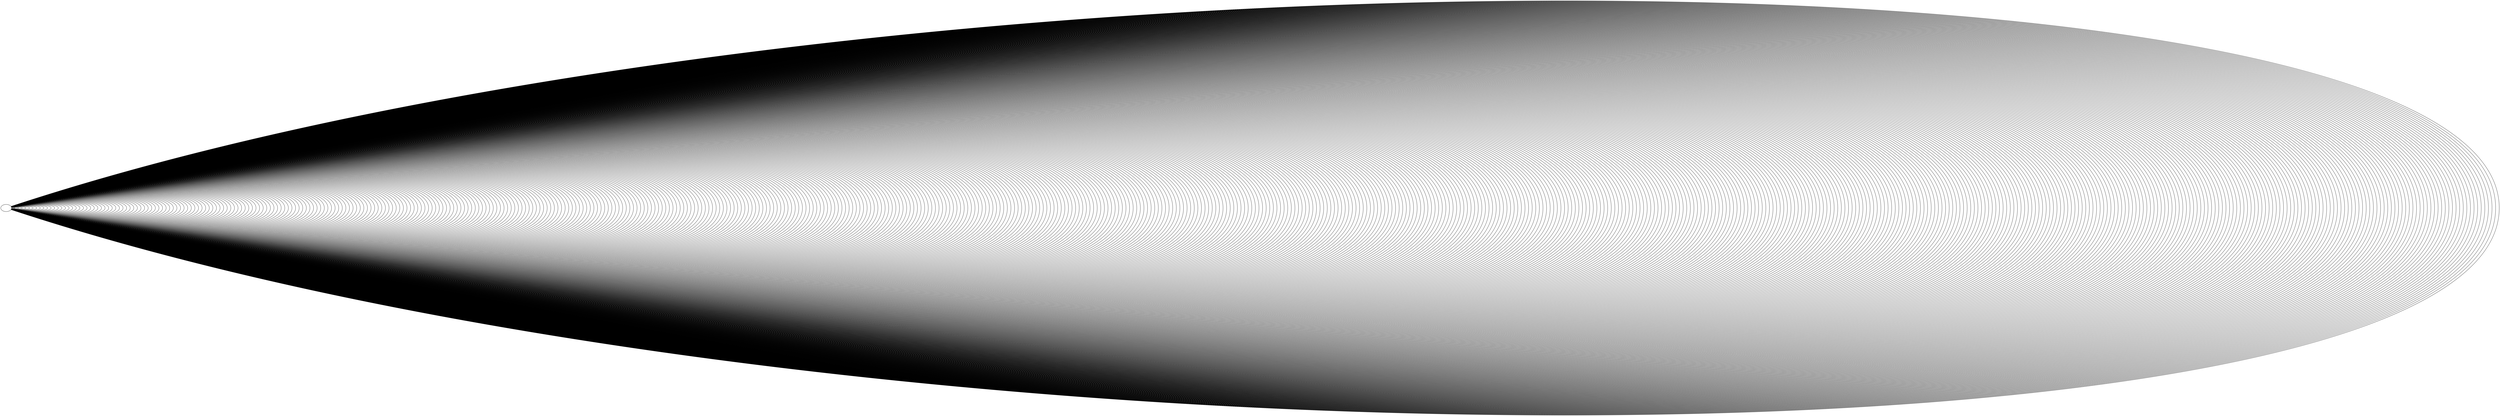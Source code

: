 graph G {
"" [node_id=0, value=0];
"" [node_id=1, value=0];
"" [node_id=2, value=0];
"" [node_id=3, value=0];
"" [node_id=4, value=0];
"" [node_id=5, value=0];
"" [node_id=6, value=0];
"" [node_id=7, value=0];
"" [node_id=8, value=2308726347266090031];
"" [node_id=9, value=738134541413396284];
"" [node_id=10, value=4495001864733932596];
"" [node_id=11, value=7022344801894544702];
"" [node_id=12, value=8386094135177002530];
"" [node_id=13, value=7017786055021437540];
"" [node_id=14, value=7219054939956470889];
"" [node_id=15, value=3403658357413013855];
"" [node_id=16, value=7306087014531342368];
"" [node_id=17, value=7939630776753070090];
"" [node_id=18, value=2314885530451337588];
"" [node_id=19, value=2308726347266090031];
"" [node_id=20, value=7022344801894545714];
"" [node_id=21, value=7219054905414001252];
"" [node_id=22, value=3545245649105149797];
"" [node_id=23, value=2478221553404505966];
"" [node_id=24, value=6874010836002815353];
"" [node_id=25, value=8029392833073212192];
"" [node_id=26, value=4429683219274757217];
"" [node_id=27, value=7719276913791089696];
"" [node_id=28, value=8386094190540365856];
"" [node_id=29, value=4332498163880435722];
"" [node_id=30, value=2314885530451321401];
"" [node_id=31, value=2308726075539333693];
"" [node_id=32, value=738134541413396284];
"" [node_id=33, value=8386094135176738622];
"" [node_id=34, value=3403651730743911529];
"" [node_id=35, value=3980656935302030692];
"" [node_id=36, value=7235419165428772386];
"" [node_id=37, value=7306087014313326949];
"" [node_id=38, value=7935973084982091873];
"" [node_id=39, value=8747515638055199076];
"" [node_id=40, value=2333274043596939296];
"" [node_id=41, value=7017800228025671712];
"" [node_id=42, value=2314885530818447934];
"" [node_id=43, value=2314885436832625208];
"" [node_id=44, value=738064992315784548];
"" [node_id=45, value=3762795135741010021];
"" [node_id=46, value=4423776321845620590];
"" [node_id=47, value=2334382411615051808];
"" [node_id=48, value=8029421294323769354];
"" [node_id=49, value=2314885530451338596];
"" [node_id=50, value=2308726364178443823];
"" [node_id=51, value=7306087014531342368];
"" [node_id=52, value=7939630776753070090];
"" [node_id=53, value=2314885530451337588];
"" [node_id=54, value=2308726347266090031];
"" [node_id=55, value=7022344801894544185];
"" [node_id=56, value=7219054922694533732];
"" [node_id=57, value=3835164875117125477];
"" [node_id=58, value=2478221553404505966];
"" [node_id=59, value=6874010836002815353];
"" [node_id=60, value=8029392833073212192];
"" [node_id=61, value=4429683219274757217];
"" [node_id=62, value=2333274043596939296];
"" [node_id=63, value=4332498163880435722];
"" [node_id=64, value=7306934683317576245];
"" [node_id=65, value=2467239648665366387];
"" [node_id=66, value=2334385662754299936];
"" [node_id=67, value=2314861470663320118];
"" [node_id=68, value=3540459827193410145];
"" [node_id=69, value=8367725723552408931];
"" [node_id=70, value=8247620832854370148];
"" [node_id=71, value=7294740818783373886];
"" [node_id=72, value=3395751722401021300];
"" [node_id=73, value=7306934683317576246];
"" [node_id=74, value=2467239648665366387];
"" [node_id=75, value=7306919306395131936];
"" [node_id=76, value=2308726131104298801];
"" [node_id=77, value=2467256149744968052];
"" [node_id=78, value=2315473778620326770];
"" [node_id=79, value=8295742008356846624];
"" [node_id=80, value=2308726131104298545];
"" [node_id=81, value=2467256149744968052];
"" [node_id=82, value=2315474878131954546];
"" [node_id=83, value=8462108807829873765];
"" [node_id=84, value=4332498163879001647];
"" [node_id=85, value=3616725998884906343];
"" [node_id=86, value=8367725732142343523];
"" [node_id=87, value=8462108807829873765];
"" [node_id=88, value=4332498163879001647];
"" [node_id=89, value=2315466176072610917];
"" [node_id=90, value=7454127484634806562];
"" [node_id=91, value=7305808869231632485];
"" [node_id=92, value=7294740818783373886];
"" [node_id=93, value=2464375140812875111];
"" [node_id=94, value=8367725698032483685];
"" [node_id=95, value=8030798180430144828];
"" [node_id=96, value=2314861470663320114];
"" [node_id=97, value=4428275828587066400];
"" [node_id=98, value=3540459762736067951];
"" [node_id=99, value=7306919306395131936];
"" [node_id=100, value=4480835485534003773];
"" [node_id=101, value=8241996474426143010];
"" [node_id=102, value=8462108807829873765];
"" [node_id=103, value=2308726131104297009];
"" [node_id=104, value=8387223622006349858];
"" [node_id=105, value=2467239648665366387];
"" [node_id=106, value=7450190992489062432];
"" [node_id=107, value=3395751709549673844];
"" [node_id=108, value=8241996474426274082];
"" [node_id=109, value=7165919078633203047];
"" [node_id=110, value=4332498163879001647];
"" [node_id=111, value=4122520156245419890];
"" [node_id=112, value=2315469444542719331];
"" [node_id=113, value=8030798180430144828];
"" [node_id=114, value=738079203994775857];
"" [node_id=115, value=7306934683317576244];
"" [node_id=116, value=4424051552209040160];
"" [node_id=117, value=7234254485116166154];
"" [node_id=118, value=2315468375095866469];
"" [node_id=119, value=8367725715212352869];
""--"" ;
""--"" ;
""--"" ;
""--"" ;
""--"" ;
""--"" ;
""--"" ;
""--"" ;
""--"" ;
""--"" ;
""--"" ;
""--"" ;
""--"" ;
""--"" ;
""--"" ;
""--"" ;
""--"" ;
""--"" ;
""--"" ;
""--"" ;
""--"" ;
""--"" ;
""--"" ;
""--"" ;
""--"" ;
""--"" ;
""--"" ;
""--"" ;
""--"" ;
""--"" ;
""--"" ;
""--"" ;
""--"" ;
""--"" ;
""--"" ;
""--"" ;
""--"" ;
""--"" ;
""--"" ;
""--"" ;
""--"" ;
""--"" ;
""--"" ;
""--"" ;
""--"" ;
""--"" ;
""--"" ;
""--"" ;
""--"" ;
""--"" ;
""--"" ;
""--"" ;
""--"" ;
""--"" ;
""--"" ;
""--"" ;
""--"" ;
""--"" ;
""--"" ;
""--"" ;
""--"" ;
""--"" ;
""--"" ;
""--"" ;
""--"" ;
""--"" ;
""--"" ;
""--"" ;
""--"" ;
""--"" ;
""--"" ;
""--"" ;
""--"" ;
""--"" ;
""--"" ;
""--"" ;
""--"" ;
""--"" ;
""--"" ;
""--"" ;
""--"" ;
""--"" ;
""--"" ;
""--"" ;
""--"" ;
""--"" ;
""--"" ;
""--"" ;
""--"" ;
""--"" ;
""--"" ;
""--"" ;
""--"" ;
""--"" ;
""--"" ;
""--"" ;
""--"" ;
""--"" ;
""--"" ;
""--"" ;
""--"" ;
""--"" ;
""--"" ;
""--"" ;
""--"" ;
""--"" ;
""--"" ;
""--"" ;
""--"" ;
""--"" ;
""--"" ;
""--"" ;
""--"" ;
""--"" ;
""--"" ;
""--"" ;
""--"" ;
""--"" ;
""--"" ;
""--"" ;
""--"" ;
""--"" ;
""--"" ;
""--"" ;
""--"" ;
""--"" ;
""--"" ;
""--"" ;
""--"" ;
""--"" ;
""--"" ;
""--"" ;
""--"" ;
""--"" ;
""--"" ;
""--"" ;
""--"" ;
""--"" ;
""--"" ;
""--"" ;
""--"" ;
""--"" ;
""--"" ;
""--"" ;
""--"" ;
""--"" ;
""--"" ;
""--"" ;
""--"" ;
""--"" ;
""--"" ;
""--"" ;
""--"" ;
""--"" ;
""--"" ;
""--"" ;
""--"" ;
""--"" ;
""--"" ;
""--"" ;
""--"" ;
""--"" ;
""--"" ;
""--"" ;
""--"" ;
""--"" ;
""--"" ;
""--"" ;
""--"" ;
""--"" ;
""--"" ;
""--"" ;
""--"" ;
""--"" ;
""--"" ;
""--"" ;
""--"" ;
""--"" ;
""--"" ;
""--"" ;
""--"" ;
""--"" ;
""--"" ;
""--"" ;
""--"" ;
""--"" ;
""--"" ;
""--"" ;
""--"" ;
""--"" ;
""--"" ;
""--"" ;
""--"" ;
""--"" ;
""--"" ;
""--"" ;
""--"" ;
""--"" ;
""--"" ;
""--"" ;
""--"" ;
""--"" ;
""--"" ;
""--"" ;
""--"" ;
""--"" ;
""--"" ;
""--"" ;
""--"" ;
""--"" ;
""--"" ;
""--"" ;
""--"" ;
""--"" ;
""--"" ;
""--"" ;
""--"" ;
""--"" ;
""--"" ;
""--"" ;
""--"" ;
""--"" ;
""--"" ;
""--"" ;
""--"" ;
""--"" ;
""--"" ;
""--"" ;
""--"" ;
""--"" ;
""--"" ;
""--"" ;
""--"" ;
""--"" ;
""--"" ;
""--"" ;
""--"" ;
""--"" ;
""--"" ;
""--"" ;
""--"" ;
""--"" ;
""--"" ;
""--"" ;
""--"" ;
""--"" ;
""--"" ;
""--"" ;
""--"" ;
""--"" ;
""--"" ;
""--"" ;
""--"" ;
""--"" ;
""--"" ;
""--"" ;
""--"" ;
""--"" ;
""--"" ;
""--"" ;
""--"" ;
""--"" ;
""--"" ;
""--"" ;
""--"" ;
""--"" ;
""--"" ;
""--"" ;
""--"" ;
""--"" ;
""--"" ;
""--"" ;
""--"" ;
""--"" ;
""--"" ;
""--"" ;
""--"" ;
""--"" ;
""--"" ;
""--"" ;
""--"" ;
""--"" ;
""--"" ;
""--"" ;
""--"" ;
""--"" ;
""--"" ;
""--"" ;
""--"" ;
""--"" ;
""--"" ;
""--"" ;
""--"" ;
""--"" ;
""--"" ;
""--"" ;
""--"" ;
""--"" ;
""--"" ;
""--"" ;
""--"" ;
""--"" ;
""--"" ;
""--"" ;
""--"" ;
""--"" ;
""--"" ;
""--"" ;
""--"" ;
""--"" ;
""--"" ;
""--"" ;
""--"" ;
""--"" ;
""--"" ;
""--"" ;
""--"" ;
""--"" ;
""--"" ;
""--"" ;
""--"" ;
""--"" ;
""--"" ;
""--"" ;
""--"" ;
""--"" ;
""--"" ;
""--"" ;
""--"" ;
""--"" ;
""--"" ;
""--"" ;
""--"" ;
""--"" ;
""--"" ;
""--"" ;
""--"" ;
""--"" ;
""--"" ;
""--"" ;
""--"" ;
""--"" ;
""--"" ;
""--"" ;
""--"" ;
""--"" ;
""--"" ;
""--"" ;
""--"" ;
""--"" ;
""--"" ;
""--"" ;
""--"" ;
""--"" ;
""--"" ;
""--"" ;
""--"" ;
""--"" ;
""--"" ;
""--"" ;
""--"" ;
""--"" ;
""--"" ;
""--"" ;
""--"" ;
""--"" ;
""--"" ;
""--"" ;
""--"" ;
""--"" ;
""--"" ;
""--"" ;
""--"" ;
""--"" ;
""--"" ;
""--"" ;
""--"" ;
""--"" ;
""--"" ;
""--"" ;
""--"" ;
""--"" ;
""--"" ;
""--"" ;
""--"" ;
""--"" ;
""--"" ;
""--"" ;
""--"" ;
""--"" ;
""--"" ;
""--"" ;
""--"" ;
""--"" ;
""--"" ;
""--"" ;
""--"" ;
""--"" ;
""--"" ;
""--"" ;
""--"" ;
""--"" ;
""--"" ;
""--"" ;
""--"" ;
""--"" ;
""--"" ;
""--"" ;
""--"" ;
""--"" ;
""--"" ;
""--"" ;
""--"" ;
""--"" ;
""--"" ;
""--"" ;
""--"" ;
""--"" ;
""--"" ;
""--"" ;
""--"" ;
""--"" ;
""--"" ;
""--"" ;
""--"" ;
""--"" ;
""--"" ;
""--"" ;
""--"" ;
""--"" ;
""--"" ;
""--"" ;
""--"" ;
""--"" ;
""--"" ;
""--"" ;
""--"" ;
""--"" ;
""--"" ;
""--"" ;
""--"" ;
""--"" ;
""--"" ;
""--"" ;
""--"" ;
""--"" ;
""--"" ;
""--"" ;
""--"" ;
""--"" ;
""--"" ;
""--"" ;
""--"" ;
""--"" ;
""--"" ;
""--"" ;
""--"" ;
""--"" ;
""--"" ;
""--"" ;
""--"" ;
""--"" ;
""--"" ;
""--"" ;
""--"" ;
""--"" ;
""--"" ;
""--"" ;
""--"" ;
""--"" ;
""--"" ;
""--"" ;
""--"" ;
""--"" ;
""--"" ;
""--"" ;
""--"" ;
""--"" ;
""--"" ;
""--"" ;
""--"" ;
""--"" ;
""--"" ;
""--"" ;
""--"" ;
""--"" ;
""--"" ;
""--"" ;
""--"" ;
""--"" ;
""--"" ;
""--"" ;
""--"" ;
""--"" ;
""--"" ;
""--"" ;
""--"" ;
""--"" ;
""--"" ;
""--"" ;
""--"" ;
""--"" ;
""--"" ;
""--"" ;
""--"" ;
""--"" ;
""--"" ;
""--"" ;
""--"" ;
""--"" ;
""--"" ;
""--"" ;
""--"" ;
""--"" ;
""--"" ;
""--"" ;
""--"" ;
""--"" ;
""--"" ;
""--"" ;
""--"" ;
""--"" ;
""--"" ;
""--"" ;
""--"" ;
""--"" ;
""--"" ;
""--"" ;
""--"" ;
""--"" ;
""--"" ;
""--"" ;
""--"" ;
""--"" ;
""--"" ;
""--"" ;
""--"" ;
""--"" ;
""--"" ;
""--"" ;
""--"" ;
""--"" ;
""--"" ;
""--"" ;
""--"" ;
""--"" ;
""--"" ;
""--"" ;
""--"" ;
""--"" ;
""--"" ;
""--"" ;
""--"" ;
""--"" ;
""--"" ;
""--"" ;
""--"" ;
""--"" ;
""--"" ;
""--"" ;
""--"" ;
""--"" ;
""--"" ;
""--"" ;
""--"" ;
""--"" ;
""--"" ;
""--"" ;
""--"" ;
""--"" ;
""--"" ;
""--"" ;
""--"" ;
""--"" ;
""--"" ;
""--"" ;
""--"" ;
""--"" ;
""--"" ;
""--"" ;
""--"" ;
""--"" ;
""--"" ;
""--"" ;
""--"" ;
""--"" ;
""--"" ;
""--"" ;
""--"" ;
""--"" ;
""--"" ;
""--"" ;
""--"" ;
""--"" ;
""--"" ;
""--"" ;
""--"" ;
""--"" ;
""--"" ;
""--"" ;
""--"" ;
""--"" ;
""--"" ;
""--"" ;
""--"" ;
""--"" ;
""--"" ;
""--"" ;
""--"" ;
""--"" ;
""--"" ;
""--"" ;
""--"" ;
""--"" ;
""--"" ;
""--"" ;
""--"" ;
""--"" ;
""--"" ;
""--"" ;
""--"" ;
""--"" ;
""--"" ;
""--"" ;
""--"" ;
""--"" ;
""--"" ;
""--"" ;
""--"" ;
""--"" ;
""--"" ;
""--"" ;
""--"" ;
""--"" ;
""--"" ;
""--"" ;
""--"" ;
""--"" ;
""--"" ;
""--"" ;
""--"" ;
""--"" ;
""--"" ;
""--"" ;
""--"" ;
""--"" ;
""--"" ;
""--"" ;
""--"" ;
""--"" ;
""--"" ;
""--"" ;
""--"" ;
""--"" ;
""--"" ;
""--"" ;
""--"" ;
""--"" ;
""--"" ;
""--"" ;
""--"" ;
""--"" ;
""--"" ;
""--"" ;
""--"" ;
""--"" ;
""--"" ;
""--"" ;
""--"" ;
""--"" ;
""--"" ;
""--"" ;
""--"" ;
""--"" ;
""--"" ;
""--"" ;
""--"" ;
""--"" ;
""--"" ;
""--"" ;
""--"" ;
""--"" ;
""--"" ;
""--"" ;
""--"" ;
""--"" ;
""--"" ;
""--"" ;
""--"" ;
""--"" ;
""--"" ;
""--"" ;
}
